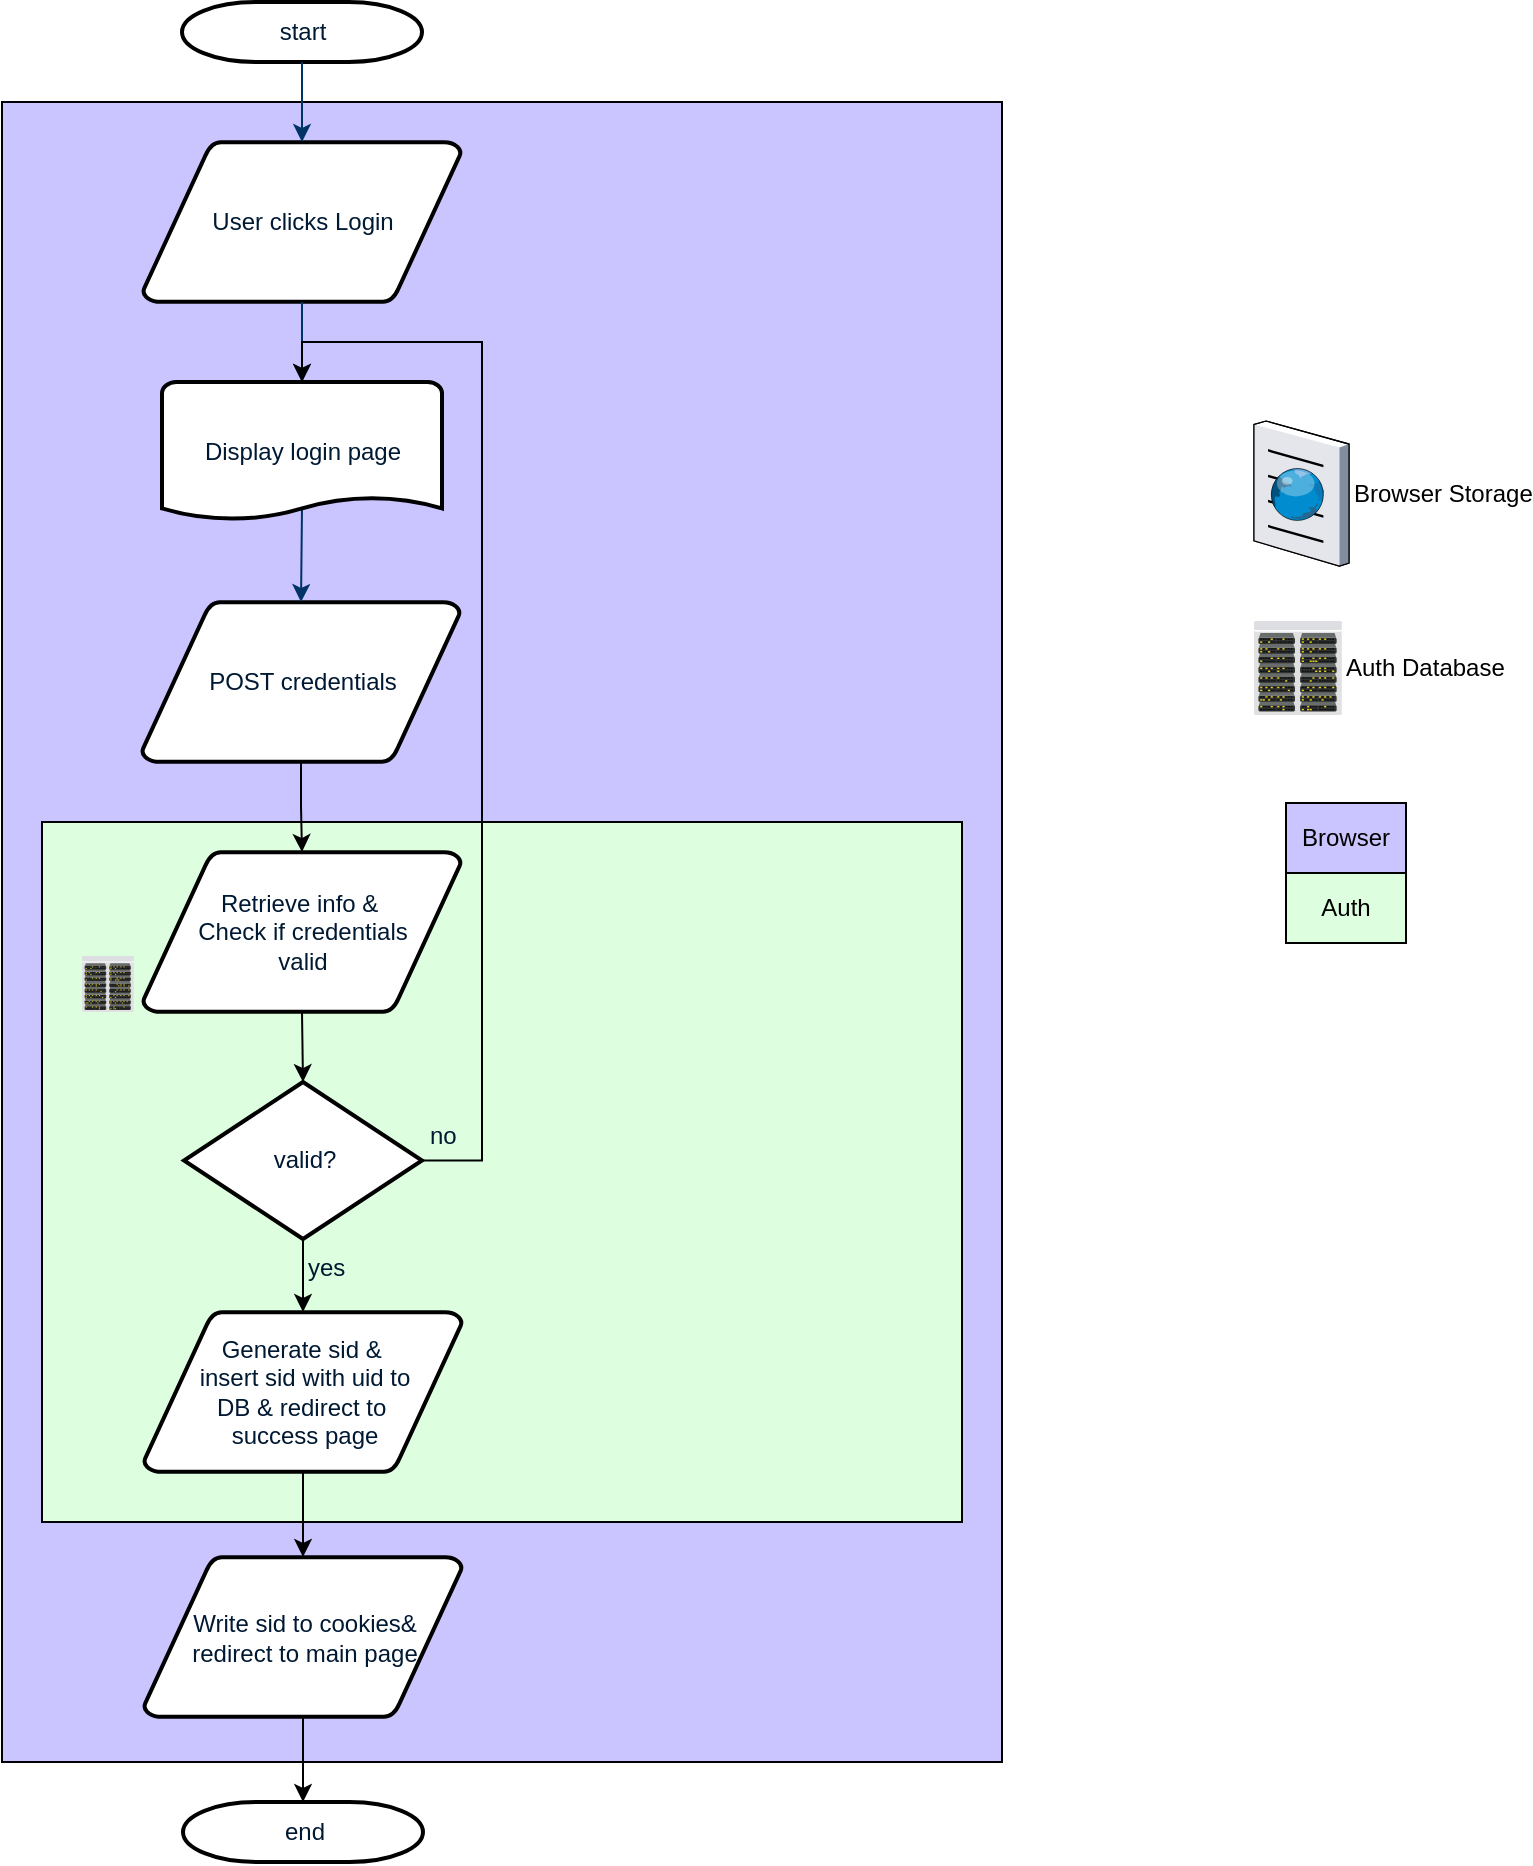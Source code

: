 <mxfile pages="1" version="11.2.4" type="device"><diagram id="6a731a19-8d31-9384-78a2-239565b7b9f0" name="Page-1"><mxGraphModel dx="1038" dy="552" grid="1" gridSize="10" guides="1" tooltips="1" connect="1" arrows="1" fold="1" page="1" pageScale="1" pageWidth="1169" pageHeight="827" background="#ffffff" math="0" shadow="0"><root><mxCell id="0"/><mxCell id="1" parent="0"/><mxCell id="QUd_cYgEwcm_Lwgz-3_a-62" value="" style="rounded=0;whiteSpace=wrap;html=1;labelBackgroundColor=none;fillColor=#CAC4FF;" vertex="1" parent="1"><mxGeometry x="170" y="110" width="500" height="830" as="geometry"/></mxCell><mxCell id="QUd_cYgEwcm_Lwgz-3_a-132" value="" style="rounded=0;whiteSpace=wrap;html=1;labelBackgroundColor=none;fillColor=#DEFFDF;gradientColor=none;" vertex="1" parent="1"><mxGeometry x="190" y="470" width="460" height="350" as="geometry"/></mxCell><mxCell id="QUd_cYgEwcm_Lwgz-3_a-124" value="Browser" style="rounded=0;whiteSpace=wrap;html=1;labelBackgroundColor=none;fillColor=#CAC4FF;" vertex="1" parent="1"><mxGeometry x="812" y="460.5" width="60" height="35" as="geometry"/></mxCell><mxCell id="2" value="start" style="shape=mxgraph.flowchart.terminator;fillColor=#FFFFFF;strokeColor=#000000;strokeWidth=2;gradientColor=none;gradientDirection=north;fontColor=#001933;fontStyle=0;html=1;" parent="1" vertex="1"><mxGeometry x="260" y="60" width="120" height="30" as="geometry"/></mxCell><mxCell id="3" value="User clicks Login" style="shape=mxgraph.flowchart.data;fillColor=#FFFFFF;strokeColor=#000000;strokeWidth=2;gradientColor=none;gradientDirection=north;fontColor=#001933;fontStyle=0;html=1;" parent="1" vertex="1"><mxGeometry x="240.5" y="130" width="159" height="80" as="geometry"/></mxCell><mxCell id="QUd_cYgEwcm_Lwgz-3_a-130" style="edgeStyle=orthogonalEdgeStyle;rounded=0;orthogonalLoop=1;jettySize=auto;html=1;exitX=0.5;exitY=1;exitDx=0;exitDy=0;exitPerimeter=0;entryX=0.5;entryY=0;entryDx=0;entryDy=0;entryPerimeter=0;" edge="1" parent="1" source="4" target="QUd_cYgEwcm_Lwgz-3_a-129"><mxGeometry relative="1" as="geometry"/></mxCell><mxCell id="4" value="POST credentials" style="shape=mxgraph.flowchart.data;fillColor=#FFFFFF;strokeColor=#000000;strokeWidth=2;gradientColor=none;gradientDirection=north;fontColor=#001933;fontStyle=0;html=1;" parent="1" vertex="1"><mxGeometry x="240" y="360" width="159" height="80" as="geometry"/></mxCell><mxCell id="7" style="fontColor=#001933;fontStyle=1;strokeColor=#003366;strokeWidth=1;html=1;" parent="1" source="2" target="3" edge="1"><mxGeometry relative="1" as="geometry"/></mxCell><mxCell id="8" style="fontColor=#001933;fontStyle=1;strokeColor=#003366;strokeWidth=1;html=1;" parent="1" source="3" edge="1"><mxGeometry relative="1" as="geometry"><mxPoint x="320" y="250" as="targetPoint"/></mxGeometry></mxCell><mxCell id="9" style="fontColor=#001933;fontStyle=1;strokeColor=#003366;strokeWidth=1;html=1;entryX=0.5;entryY=0;entryDx=0;entryDy=0;entryPerimeter=0;exitX=0.5;exitY=0.9;exitDx=0;exitDy=0;exitPerimeter=0;" parent="1" source="QUd_cYgEwcm_Lwgz-3_a-161" target="4" edge="1"><mxGeometry relative="1" as="geometry"><mxPoint x="320" y="330" as="sourcePoint"/><mxPoint x="320" y="390" as="targetPoint"/></mxGeometry></mxCell><mxCell id="QUd_cYgEwcm_Lwgz-3_a-133" style="edgeStyle=orthogonalEdgeStyle;rounded=0;orthogonalLoop=1;jettySize=auto;html=1;exitX=0.5;exitY=1;exitDx=0;exitDy=0;exitPerimeter=0;entryX=0.5;entryY=0;entryDx=0;entryDy=0;entryPerimeter=0;" edge="1" parent="1" source="13" target="QUd_cYgEwcm_Lwgz-3_a-165"><mxGeometry relative="1" as="geometry"/></mxCell><mxCell id="13" value="Generate sid &amp;amp;&amp;nbsp;&lt;br&gt;insert sid with uid to&lt;br&gt;DB &amp;amp; redirect to&amp;nbsp;&lt;br&gt;success page" style="shape=mxgraph.flowchart.data;fillColor=#FFFFFF;strokeColor=#000000;strokeWidth=2;gradientColor=none;gradientDirection=north;fontColor=#001933;fontStyle=0;html=1;" parent="1" vertex="1"><mxGeometry x="241" y="715" width="159" height="80" as="geometry"/></mxCell><mxCell id="QUd_cYgEwcm_Lwgz-3_a-55" value="Browser Storage" style="verticalLabelPosition=middle;aspect=fixed;html=1;verticalAlign=middle;strokeColor=none;align=left;outlineConnect=0;shape=mxgraph.citrix.browser;labelPosition=right;" vertex="1" parent="1"><mxGeometry x="796" y="269.5" width="47.5" height="72.5" as="geometry"/></mxCell><mxCell id="QUd_cYgEwcm_Lwgz-3_a-57" value="Auth Database" style="verticalLabelPosition=middle;aspect=fixed;html=1;verticalAlign=middle;strokeColor=none;align=left;outlineConnect=0;shape=mxgraph.citrix.datacenter;labelPosition=right;" vertex="1" parent="1"><mxGeometry x="796" y="369.5" width="44" height="47" as="geometry"/></mxCell><mxCell id="QUd_cYgEwcm_Lwgz-3_a-126" value="Auth" style="rounded=0;whiteSpace=wrap;html=1;labelBackgroundColor=none;fillColor=#DEFFDF;" vertex="1" parent="1"><mxGeometry x="812" y="495.5" width="60" height="35" as="geometry"/></mxCell><mxCell id="QUd_cYgEwcm_Lwgz-3_a-164" style="edgeStyle=orthogonalEdgeStyle;rounded=0;orthogonalLoop=1;jettySize=auto;html=1;exitX=0.5;exitY=1;exitDx=0;exitDy=0;exitPerimeter=0;entryX=0.5;entryY=0;entryDx=0;entryDy=0;entryPerimeter=0;" edge="1" parent="1" source="QUd_cYgEwcm_Lwgz-3_a-129" target="QUd_cYgEwcm_Lwgz-3_a-141"><mxGeometry relative="1" as="geometry"/></mxCell><mxCell id="QUd_cYgEwcm_Lwgz-3_a-129" value="Retrieve info &amp;amp;&amp;nbsp;&lt;br&gt;Check if credentials&lt;br&gt;valid" style="shape=mxgraph.flowchart.data;fillColor=#FFFFFF;strokeColor=#000000;strokeWidth=2;gradientColor=none;gradientDirection=north;fontColor=#001933;fontStyle=0;html=1;" vertex="1" parent="1"><mxGeometry x="240.5" y="485" width="159" height="80" as="geometry"/></mxCell><mxCell id="QUd_cYgEwcm_Lwgz-3_a-134" value="" style="verticalLabelPosition=middle;aspect=fixed;html=1;verticalAlign=middle;strokeColor=none;align=left;outlineConnect=0;shape=mxgraph.citrix.datacenter;labelPosition=right;" vertex="1" parent="1"><mxGeometry x="210" y="537" width="26" height="28" as="geometry"/></mxCell><mxCell id="QUd_cYgEwcm_Lwgz-3_a-146" style="edgeStyle=orthogonalEdgeStyle;rounded=0;orthogonalLoop=1;jettySize=auto;html=1;exitX=1;exitY=0.5;exitDx=0;exitDy=0;exitPerimeter=0;entryX=0.5;entryY=0;entryDx=0;entryDy=0;entryPerimeter=0;" edge="1" parent="1" source="QUd_cYgEwcm_Lwgz-3_a-141" target="QUd_cYgEwcm_Lwgz-3_a-161"><mxGeometry relative="1" as="geometry"><mxPoint x="426" y="777" as="targetPoint"/><Array as="points"><mxPoint x="410" y="639"/><mxPoint x="410" y="230"/><mxPoint x="320" y="230"/></Array></mxGeometry></mxCell><mxCell id="QUd_cYgEwcm_Lwgz-3_a-147" style="edgeStyle=orthogonalEdgeStyle;rounded=0;orthogonalLoop=1;jettySize=auto;html=1;exitX=0.5;exitY=1;exitDx=0;exitDy=0;exitPerimeter=0;entryX=0.5;entryY=0;entryDx=0;entryDy=0;entryPerimeter=0;" edge="1" parent="1" source="QUd_cYgEwcm_Lwgz-3_a-141" target="13"><mxGeometry relative="1" as="geometry"/></mxCell><mxCell id="QUd_cYgEwcm_Lwgz-3_a-141" value="valid?" style="shape=mxgraph.flowchart.decision;fillColor=#FFFFFF;strokeColor=#000000;strokeWidth=2;gradientColor=none;gradientDirection=north;fontColor=#001933;fontStyle=0;html=1;" vertex="1" parent="1"><mxGeometry x="261" y="600" width="119" height="78.5" as="geometry"/></mxCell><mxCell id="QUd_cYgEwcm_Lwgz-3_a-142" value="yes" style="text;fontColor=#001933;fontStyle=0;html=1;strokeColor=none;gradientColor=none;fillColor=none;strokeWidth=2;" vertex="1" parent="1"><mxGeometry x="320.5" y="678.5" width="40" height="26" as="geometry"/></mxCell><mxCell id="QUd_cYgEwcm_Lwgz-3_a-143" value="no" style="text;fontColor=#001933;fontStyle=0;html=1;strokeColor=none;gradientColor=none;fillColor=none;strokeWidth=2;" vertex="1" parent="1"><mxGeometry x="381.5" y="613.25" width="40" height="26" as="geometry"/></mxCell><mxCell id="40" value="end" style="shape=mxgraph.flowchart.terminator;fillColor=#FFFFFF;strokeColor=#000000;strokeWidth=2;gradientColor=none;gradientDirection=north;fontColor=#001933;fontStyle=0;html=1;" parent="1" vertex="1"><mxGeometry x="260.5" y="960" width="120" height="30" as="geometry"/></mxCell><mxCell id="QUd_cYgEwcm_Lwgz-3_a-161" value="Display login page" style="shape=mxgraph.flowchart.document;fillColor=#FFFFFF;strokeColor=#000000;strokeWidth=2;gradientColor=none;gradientDirection=north;fontColor=#001933;fontStyle=0;html=1;" vertex="1" parent="1"><mxGeometry x="250" y="250" width="140" height="70" as="geometry"/></mxCell><mxCell id="QUd_cYgEwcm_Lwgz-3_a-166" style="edgeStyle=orthogonalEdgeStyle;rounded=0;orthogonalLoop=1;jettySize=auto;html=1;exitX=0.5;exitY=1;exitDx=0;exitDy=0;exitPerimeter=0;entryX=0.5;entryY=0;entryDx=0;entryDy=0;entryPerimeter=0;" edge="1" parent="1" source="QUd_cYgEwcm_Lwgz-3_a-165" target="40"><mxGeometry relative="1" as="geometry"/></mxCell><mxCell id="QUd_cYgEwcm_Lwgz-3_a-165" value="Write sid to cookies&amp;amp;&lt;br&gt;redirect to main page" style="shape=mxgraph.flowchart.data;fillColor=#FFFFFF;strokeColor=#000000;strokeWidth=2;gradientColor=none;gradientDirection=north;fontColor=#001933;fontStyle=0;html=1;" vertex="1" parent="1"><mxGeometry x="241" y="837.5" width="159" height="80" as="geometry"/></mxCell></root></mxGraphModel></diagram></mxfile>
